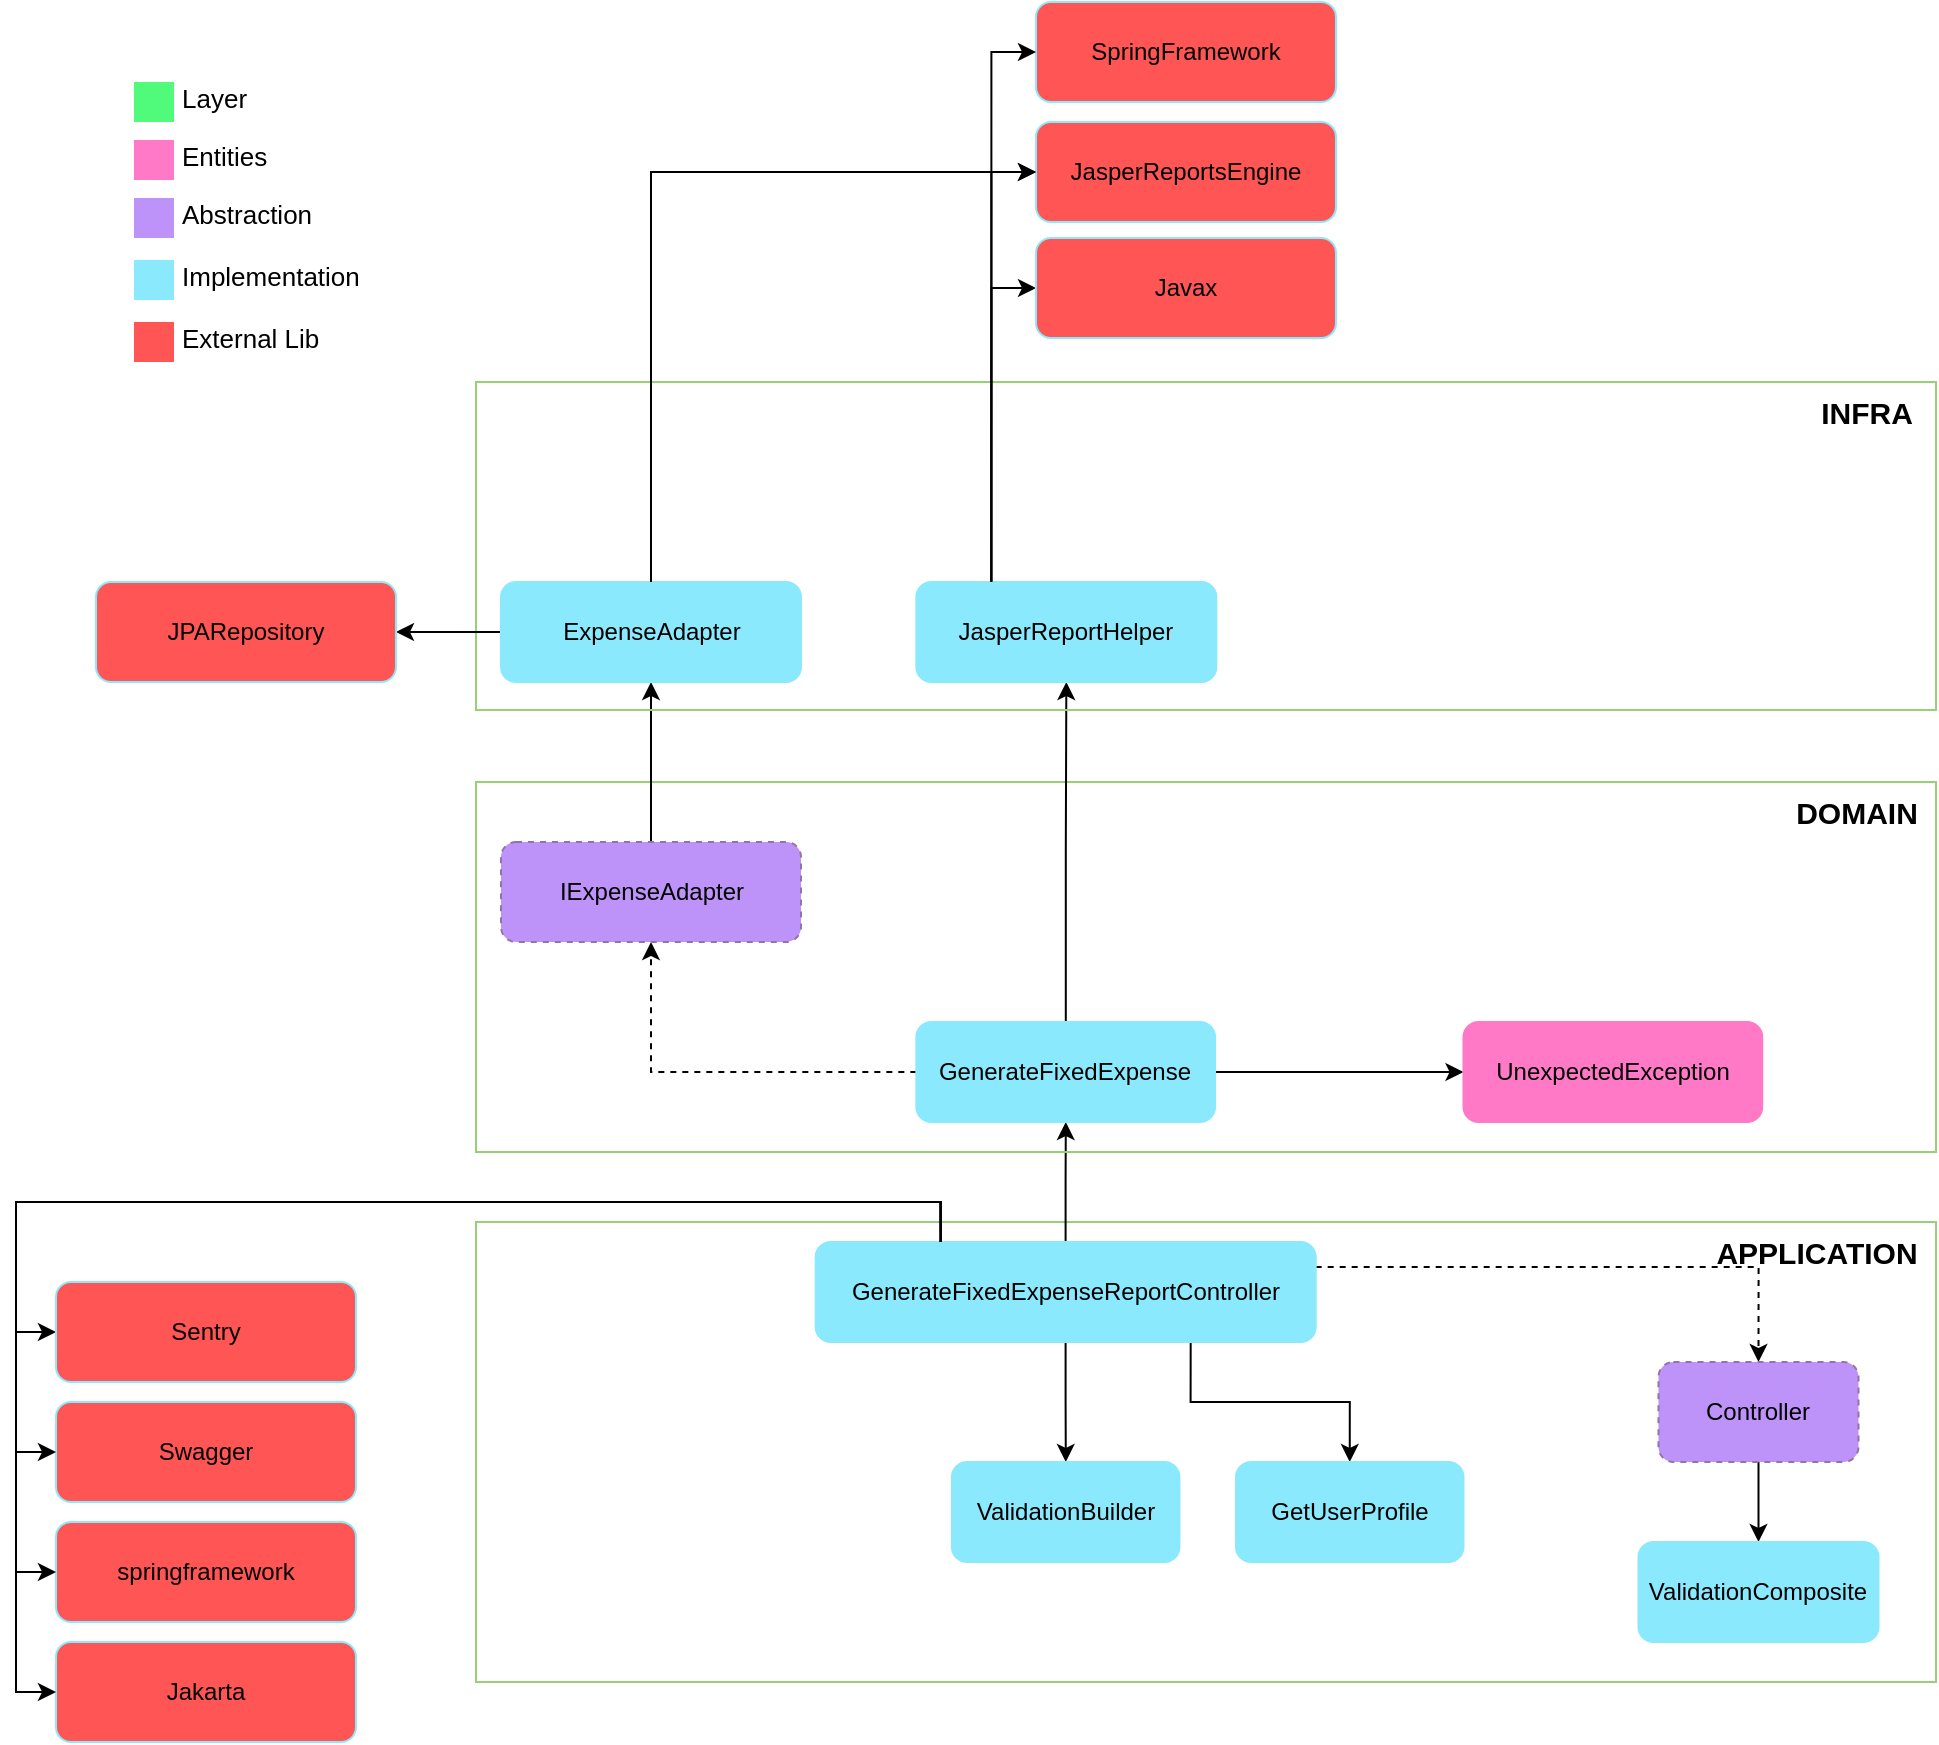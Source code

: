 <mxfile version="22.1.22" type="embed">
  <diagram id="sJzIGG90RyP65eHHq8-b" name="Page-1">
    <mxGraphModel dx="1664" dy="369" grid="1" gridSize="10" guides="1" tooltips="1" connect="1" arrows="1" fold="1" page="1" pageScale="1" pageWidth="850" pageHeight="1100" math="0" shadow="0">
      <root>
        <mxCell id="0" />
        <mxCell id="1" parent="0" />
        <mxCell id="2" value="" style="rounded=0;whiteSpace=wrap;html=1;strokeColor=#97D077;fillColor=none;" parent="1" vertex="1">
          <mxGeometry x="120" y="750" width="730" height="230" as="geometry" />
        </mxCell>
        <mxCell id="11" value="" style="edgeStyle=orthogonalEdgeStyle;rounded=0;orthogonalLoop=1;jettySize=auto;html=1;" parent="1" source="12" target="20" edge="1">
          <mxGeometry relative="1" as="geometry" />
        </mxCell>
        <mxCell id="73" value="" style="edgeStyle=orthogonalEdgeStyle;rounded=0;orthogonalLoop=1;jettySize=auto;html=1;entryX=0.5;entryY=0;entryDx=0;entryDy=0;dashed=1;exitX=1;exitY=0.25;exitDx=0;exitDy=0;" parent="1" source="12" target="69" edge="1">
          <mxGeometry relative="1" as="geometry">
            <mxPoint x="563.45" y="795" as="targetPoint" />
          </mxGeometry>
        </mxCell>
        <mxCell id="76" value="" style="edgeStyle=orthogonalEdgeStyle;rounded=0;orthogonalLoop=1;jettySize=auto;html=1;entryX=0.5;entryY=0;entryDx=0;entryDy=0;exitX=0.75;exitY=1;exitDx=0;exitDy=0;" parent="1" source="12" target="74" edge="1">
          <mxGeometry relative="1" as="geometry">
            <mxPoint x="551.26" y="795" as="targetPoint" />
          </mxGeometry>
        </mxCell>
        <mxCell id="82" value="" style="edgeStyle=orthogonalEdgeStyle;rounded=0;orthogonalLoop=1;jettySize=auto;html=1;" parent="1" source="12" target="67" edge="1">
          <mxGeometry relative="1" as="geometry" />
        </mxCell>
        <mxCell id="12" value="GenerateFixedExpenseReportController" style="rounded=1;whiteSpace=wrap;html=1;strokeColor=#8BE9FD;fillColor=#8BE9FD;" parent="1" vertex="1">
          <mxGeometry x="289.84" y="760" width="250" height="50" as="geometry" />
        </mxCell>
        <mxCell id="13" value="&lt;span style=&quot;font-size: 15px;&quot;&gt;&lt;b&gt;APPLICATION&lt;br&gt;&lt;/b&gt;&lt;/span&gt;" style="text;html=1;align=center;verticalAlign=middle;resizable=0;points=[];autosize=1;strokeColor=none;fillColor=none;" parent="1" vertex="1">
          <mxGeometry x="730" y="750" width="120" height="30" as="geometry" />
        </mxCell>
        <mxCell id="14" value="" style="rounded=0;whiteSpace=wrap;html=1;strokeColor=#97D077;fillColor=none;" parent="1" vertex="1">
          <mxGeometry x="120" y="530" width="730" height="185" as="geometry" />
        </mxCell>
        <mxCell id="15" value="&lt;span style=&quot;font-size: 15px;&quot;&gt;&lt;b&gt;DOMAIN&lt;/b&gt;&lt;/span&gt;" style="text;html=1;align=center;verticalAlign=middle;resizable=0;points=[];autosize=1;strokeColor=none;fillColor=none;" parent="1" vertex="1">
          <mxGeometry x="770" y="530" width="80" height="30" as="geometry" />
        </mxCell>
        <mxCell id="17" value="" style="edgeStyle=orthogonalEdgeStyle;rounded=0;orthogonalLoop=1;jettySize=auto;html=1;entryX=0.5;entryY=1;entryDx=0;entryDy=0;dashed=1;" parent="1" source="20" target="32" edge="1">
          <mxGeometry relative="1" as="geometry">
            <mxPoint x="246.88" y="675" as="targetPoint" />
          </mxGeometry>
        </mxCell>
        <mxCell id="93" value="" style="edgeStyle=orthogonalEdgeStyle;rounded=0;orthogonalLoop=1;jettySize=auto;html=1;" edge="1" parent="1" source="20" target="92">
          <mxGeometry relative="1" as="geometry" />
        </mxCell>
        <mxCell id="96" value="" style="edgeStyle=orthogonalEdgeStyle;rounded=0;orthogonalLoop=1;jettySize=auto;html=1;entryX=0.5;entryY=1;entryDx=0;entryDy=0;" edge="1" parent="1" source="20" target="94">
          <mxGeometry relative="1" as="geometry">
            <mxPoint x="414.85" y="570" as="targetPoint" />
          </mxGeometry>
        </mxCell>
        <mxCell id="20" value="GenerateFixedExpense" style="rounded=1;whiteSpace=wrap;html=1;strokeColor=#8BE9FD;fillColor=#8BE9FD;" parent="1" vertex="1">
          <mxGeometry x="340.17" y="650" width="149.36" height="50" as="geometry" />
        </mxCell>
        <mxCell id="21" value="" style="rounded=0;whiteSpace=wrap;html=1;strokeColor=none;strokeWidth=3;fillColor=#FF79C6;fontSize=13;fontColor=#F8F8F2;align=right;" parent="1" vertex="1">
          <mxGeometry x="-51" y="209" width="20" height="20" as="geometry" />
        </mxCell>
        <mxCell id="22" value="&lt;font color=&quot;#000000&quot;&gt;Entities&lt;/font&gt;" style="text;html=1;resizable=0;points=[];autosize=1;align=left;verticalAlign=middle;spacingTop=-4;fontSize=13;fontColor=#F8F8F2;" parent="1" vertex="1">
          <mxGeometry x="-29" y="209" width="70" height="20" as="geometry" />
        </mxCell>
        <mxCell id="23" value="" style="rounded=0;whiteSpace=wrap;html=1;strokeColor=none;strokeWidth=3;fillColor=#BD93F9;fontSize=13;fontColor=#F8F8F2;align=right;" parent="1" vertex="1">
          <mxGeometry x="-51" y="238" width="20" height="20" as="geometry" />
        </mxCell>
        <mxCell id="24" value="&lt;font color=&quot;#000000&quot;&gt;Abstraction&lt;/font&gt;" style="text;html=1;resizable=0;points=[];autosize=1;align=left;verticalAlign=middle;spacingTop=-4;fontSize=13;fontColor=#F8F8F2;" parent="1" vertex="1">
          <mxGeometry x="-29" y="238" width="90" height="20" as="geometry" />
        </mxCell>
        <mxCell id="25" value="" style="rounded=0;whiteSpace=wrap;html=1;strokeColor=none;strokeWidth=3;fillColor=#8BE9FD;fontSize=13;fontColor=#F8F8F2;align=right;" parent="1" vertex="1">
          <mxGeometry x="-51" y="269" width="20" height="20" as="geometry" />
        </mxCell>
        <mxCell id="26" value="&lt;font color=&quot;#000000&quot;&gt;Implementation&lt;/font&gt;" style="text;html=1;resizable=0;points=[];autosize=1;align=left;verticalAlign=middle;spacingTop=-4;fontSize=13;fontColor=#F8F8F2;" parent="1" vertex="1">
          <mxGeometry x="-29" y="269" width="110" height="20" as="geometry" />
        </mxCell>
        <mxCell id="27" value="" style="rounded=0;whiteSpace=wrap;html=1;strokeColor=none;strokeWidth=3;fillColor=#50FA7B;fontSize=13;fontColor=#F8F8F2;align=right;" parent="1" vertex="1">
          <mxGeometry x="-51" y="180" width="20" height="20" as="geometry" />
        </mxCell>
        <mxCell id="28" value="&lt;font color=&quot;#000000&quot;&gt;Layer&lt;/font&gt;" style="text;html=1;resizable=0;points=[];autosize=1;align=left;verticalAlign=middle;spacingTop=-4;fontSize=13;fontColor=#F8F8F2;strokeColor=none;" parent="1" vertex="1">
          <mxGeometry x="-29" y="180" width="60" height="20" as="geometry" />
        </mxCell>
        <mxCell id="29" value="" style="rounded=0;whiteSpace=wrap;html=1;strokeColor=none;strokeWidth=3;fillColor=#FF5555;fontSize=13;fontColor=#F8F8F2;align=right;" parent="1" vertex="1">
          <mxGeometry x="-51" y="300" width="20" height="20" as="geometry" />
        </mxCell>
        <mxCell id="30" value="&lt;font color=&quot;#000000&quot;&gt;External Lib&lt;/font&gt;" style="text;html=1;resizable=0;points=[];autosize=1;align=left;verticalAlign=middle;spacingTop=-4;fontSize=13;fontColor=#F8F8F2;" parent="1" vertex="1">
          <mxGeometry x="-29" y="300" width="90" height="20" as="geometry" />
        </mxCell>
        <mxCell id="31" value="" style="edgeStyle=orthogonalEdgeStyle;rounded=0;orthogonalLoop=1;jettySize=auto;html=1;" parent="1" source="32" target="36" edge="1">
          <mxGeometry relative="1" as="geometry" />
        </mxCell>
        <mxCell id="32" value="IExpenseAdapter" style="rounded=1;whiteSpace=wrap;html=1;strokeColor=#9673a6;fillColor=#BD93F9;dashed=1;" parent="1" vertex="1">
          <mxGeometry x="132.5" y="560" width="150" height="50" as="geometry" />
        </mxCell>
        <mxCell id="33" value="" style="rounded=0;whiteSpace=wrap;html=1;strokeColor=#97D077;fillColor=none;" parent="1" vertex="1">
          <mxGeometry x="120" y="330" width="730" height="164" as="geometry" />
        </mxCell>
        <mxCell id="34" value="" style="edgeStyle=orthogonalEdgeStyle;rounded=0;orthogonalLoop=1;jettySize=auto;html=1;" parent="1" source="36" target="46" edge="1">
          <mxGeometry relative="1" as="geometry" />
        </mxCell>
        <mxCell id="36" value="ExpenseAdapter" style="rounded=1;whiteSpace=wrap;html=1;strokeColor=#8BE9FD;fillColor=#8BE9FD;" parent="1" vertex="1">
          <mxGeometry x="132.5" y="430" width="150" height="50" as="geometry" />
        </mxCell>
        <mxCell id="37" value="&lt;b style=&quot;border-color: var(--border-color);&quot;&gt;&lt;font style=&quot;border-color: var(--border-color); font-size: 15px;&quot;&gt;INFRA&lt;br&gt;&lt;/font&gt;&lt;/b&gt;" style="text;html=1;align=center;verticalAlign=middle;resizable=0;points=[];autosize=1;strokeColor=none;fillColor=none;" parent="1" vertex="1">
          <mxGeometry x="780" y="330" width="70" height="30" as="geometry" />
        </mxCell>
        <mxCell id="39" value="" style="edgeStyle=orthogonalEdgeStyle;rounded=0;orthogonalLoop=1;jettySize=auto;html=1;" parent="1" edge="1">
          <mxGeometry relative="1" as="geometry">
            <mxPoint x="386.9" y="890" as="sourcePoint" />
          </mxGeometry>
        </mxCell>
        <mxCell id="46" value="JPARepository" style="rounded=1;whiteSpace=wrap;html=1;strokeColor=#8BE9FD;fillColor=#FF5555;" parent="1" vertex="1">
          <mxGeometry x="-70" y="430" width="150" height="50" as="geometry" />
        </mxCell>
        <mxCell id="50" value="" style="edgeStyle=orthogonalEdgeStyle;rounded=0;orthogonalLoop=1;jettySize=auto;html=1;" parent="1" edge="1">
          <mxGeometry relative="1" as="geometry">
            <mxPoint x="521.88" y="430" as="sourcePoint" />
          </mxGeometry>
        </mxCell>
        <mxCell id="67" value="ValidationBuilder" style="rounded=1;whiteSpace=wrap;html=1;strokeColor=#8BE9FD;fillColor=#8BE9FD;" parent="1" vertex="1">
          <mxGeometry x="357.97" y="870" width="113.75" height="50" as="geometry" />
        </mxCell>
        <mxCell id="71" value="" style="edgeStyle=orthogonalEdgeStyle;rounded=0;orthogonalLoop=1;jettySize=auto;html=1;" parent="1" source="69" target="70" edge="1">
          <mxGeometry relative="1" as="geometry" />
        </mxCell>
        <mxCell id="69" value="Controller" style="rounded=1;whiteSpace=wrap;html=1;strokeColor=#9673a6;fillColor=#BD93F9;dashed=1;" parent="1" vertex="1">
          <mxGeometry x="711.25" y="820" width="100" height="50" as="geometry" />
        </mxCell>
        <mxCell id="70" value="ValidationComposite" style="rounded=1;whiteSpace=wrap;html=1;strokeColor=#8BE9FD;fillColor=#8BE9FD;" parent="1" vertex="1">
          <mxGeometry x="701.25" y="910" width="120" height="50" as="geometry" />
        </mxCell>
        <mxCell id="74" value="GetUserProfile" style="rounded=1;whiteSpace=wrap;html=1;strokeColor=#8BE9FD;fillColor=#8BE9FD;" parent="1" vertex="1">
          <mxGeometry x="500" y="870" width="113.75" height="50" as="geometry" />
        </mxCell>
        <mxCell id="84" value="" style="edgeStyle=orthogonalEdgeStyle;rounded=0;orthogonalLoop=1;jettySize=auto;html=1;entryX=0;entryY=0.5;entryDx=0;entryDy=0;exitX=0.25;exitY=0;exitDx=0;exitDy=0;" parent="1" source="12" target="85" edge="1">
          <mxGeometry relative="1" as="geometry">
            <mxPoint x="320" y="805" as="sourcePoint" />
            <mxPoint x="61" y="795" as="targetPoint" />
          </mxGeometry>
        </mxCell>
        <mxCell id="85" value="Sentry" style="rounded=1;whiteSpace=wrap;html=1;strokeColor=#8BE9FD;fillColor=#FF5555;" parent="1" vertex="1">
          <mxGeometry x="-90" y="780" width="150" height="50" as="geometry" />
        </mxCell>
        <mxCell id="86" value="Swagger" style="rounded=1;whiteSpace=wrap;html=1;strokeColor=#8BE9FD;fillColor=#FF5555;" parent="1" vertex="1">
          <mxGeometry x="-90" y="840" width="150" height="50" as="geometry" />
        </mxCell>
        <mxCell id="87" value="springframework" style="rounded=1;whiteSpace=wrap;html=1;strokeColor=#8BE9FD;fillColor=#FF5555;" parent="1" vertex="1">
          <mxGeometry x="-90" y="900" width="150" height="50" as="geometry" />
        </mxCell>
        <mxCell id="88" value="" style="edgeStyle=orthogonalEdgeStyle;rounded=0;orthogonalLoop=1;jettySize=auto;html=1;entryX=0;entryY=0.5;entryDx=0;entryDy=0;exitX=0.25;exitY=0;exitDx=0;exitDy=0;" parent="1" source="12" target="86" edge="1">
          <mxGeometry relative="1" as="geometry">
            <mxPoint x="360" y="780" as="sourcePoint" />
            <mxPoint x="-80" y="815" as="targetPoint" />
          </mxGeometry>
        </mxCell>
        <mxCell id="89" value="" style="edgeStyle=orthogonalEdgeStyle;rounded=0;orthogonalLoop=1;jettySize=auto;html=1;entryX=0;entryY=0.5;entryDx=0;entryDy=0;exitX=0.25;exitY=0;exitDx=0;exitDy=0;" parent="1" source="12" target="87" edge="1">
          <mxGeometry relative="1" as="geometry">
            <mxPoint x="360" y="780" as="sourcePoint" />
            <mxPoint x="-80" y="875" as="targetPoint" />
          </mxGeometry>
        </mxCell>
        <mxCell id="90" value="Jakarta" style="rounded=1;whiteSpace=wrap;html=1;strokeColor=#8BE9FD;fillColor=#FF5555;" vertex="1" parent="1">
          <mxGeometry x="-90" y="960" width="150" height="50" as="geometry" />
        </mxCell>
        <mxCell id="91" value="" style="edgeStyle=orthogonalEdgeStyle;rounded=0;orthogonalLoop=1;jettySize=auto;html=1;entryX=0;entryY=0.5;entryDx=0;entryDy=0;exitX=0.25;exitY=0;exitDx=0;exitDy=0;" edge="1" parent="1" source="12" target="90">
          <mxGeometry relative="1" as="geometry">
            <mxPoint x="362" y="770" as="sourcePoint" />
            <mxPoint x="-80" y="935" as="targetPoint" />
          </mxGeometry>
        </mxCell>
        <mxCell id="92" value="UnexpectedException" style="rounded=1;whiteSpace=wrap;html=1;strokeColor=#FF79C6;fillColor=#FF79C6;" vertex="1" parent="1">
          <mxGeometry x="613.75" y="650" width="149.36" height="50" as="geometry" />
        </mxCell>
        <mxCell id="99" value="" style="edgeStyle=orthogonalEdgeStyle;rounded=0;orthogonalLoop=1;jettySize=auto;html=1;entryX=0;entryY=0.5;entryDx=0;entryDy=0;exitX=0.25;exitY=0;exitDx=0;exitDy=0;" edge="1" parent="1" source="94" target="97">
          <mxGeometry relative="1" as="geometry">
            <mxPoint x="415.17" y="350" as="targetPoint" />
          </mxGeometry>
        </mxCell>
        <mxCell id="94" value="JasperReportHelper" style="rounded=1;whiteSpace=wrap;html=1;strokeColor=#8BE9FD;fillColor=#8BE9FD;" vertex="1" parent="1">
          <mxGeometry x="340.17" y="430" width="150" height="50" as="geometry" />
        </mxCell>
        <mxCell id="97" value="Javax" style="rounded=1;whiteSpace=wrap;html=1;strokeColor=#8BE9FD;fillColor=#FF5555;" vertex="1" parent="1">
          <mxGeometry x="400" y="258" width="150" height="50" as="geometry" />
        </mxCell>
        <mxCell id="100" value="JasperReportsEngine" style="rounded=1;whiteSpace=wrap;html=1;strokeColor=#8BE9FD;fillColor=#FF5555;" vertex="1" parent="1">
          <mxGeometry x="400" y="200" width="150" height="50" as="geometry" />
        </mxCell>
        <mxCell id="101" value="" style="edgeStyle=orthogonalEdgeStyle;rounded=0;orthogonalLoop=1;jettySize=auto;html=1;entryX=0;entryY=0.5;entryDx=0;entryDy=0;exitX=0.25;exitY=0;exitDx=0;exitDy=0;" edge="1" parent="1" source="94" target="100">
          <mxGeometry relative="1" as="geometry">
            <mxPoint x="388" y="440" as="sourcePoint" />
            <mxPoint x="410" y="293" as="targetPoint" />
          </mxGeometry>
        </mxCell>
        <mxCell id="103" value="" style="edgeStyle=orthogonalEdgeStyle;rounded=0;orthogonalLoop=1;jettySize=auto;html=1;entryX=0;entryY=0.5;entryDx=0;entryDy=0;exitX=0.5;exitY=0;exitDx=0;exitDy=0;" edge="1" parent="1" source="36" target="100">
          <mxGeometry relative="1" as="geometry">
            <mxPoint x="425" y="660" as="sourcePoint" />
            <mxPoint x="425" y="490" as="targetPoint" />
          </mxGeometry>
        </mxCell>
        <mxCell id="108" value="SpringFramework" style="rounded=1;whiteSpace=wrap;html=1;strokeColor=#8BE9FD;fillColor=#FF5555;" vertex="1" parent="1">
          <mxGeometry x="400" y="140" width="150" height="50" as="geometry" />
        </mxCell>
        <mxCell id="109" value="" style="edgeStyle=orthogonalEdgeStyle;rounded=0;orthogonalLoop=1;jettySize=auto;html=1;entryX=0;entryY=0.5;entryDx=0;entryDy=0;exitX=0.25;exitY=0;exitDx=0;exitDy=0;" edge="1" parent="1" source="94" target="108">
          <mxGeometry relative="1" as="geometry">
            <mxPoint x="380" y="410" as="sourcePoint" />
            <mxPoint x="410" y="235" as="targetPoint" />
          </mxGeometry>
        </mxCell>
      </root>
    </mxGraphModel>
  </diagram>
</mxfile>

